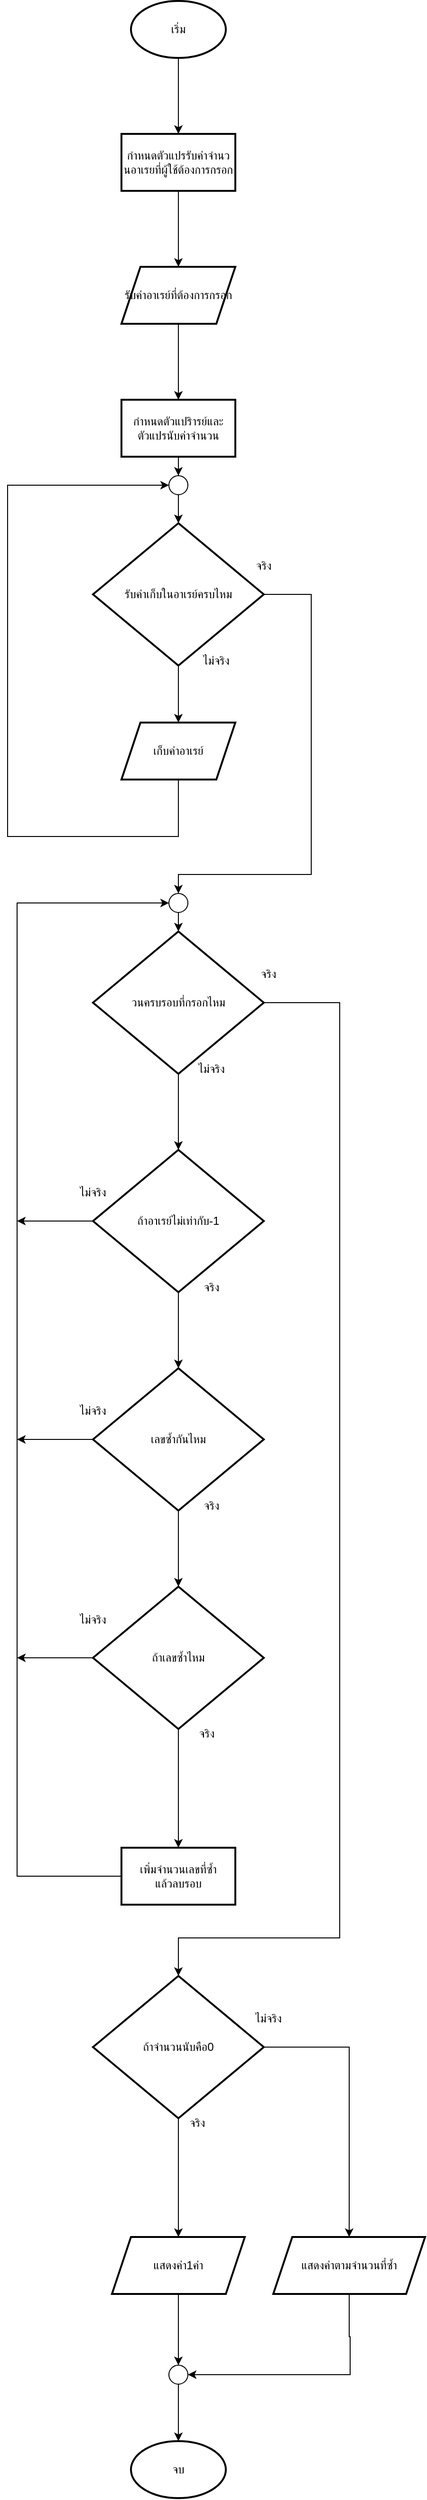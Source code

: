 <mxfile version="25.0.3">
  <diagram name="Page-1" id="nLFaysFOYPhLC4qaS4y4">
    <mxGraphModel dx="1379" dy="729" grid="1" gridSize="10" guides="1" tooltips="1" connect="1" arrows="1" fold="1" page="1" pageScale="1" pageWidth="850" pageHeight="1100" math="0" shadow="0">
      <root>
        <mxCell id="0" />
        <mxCell id="1" parent="0" />
        <mxCell id="Jl8Jq1tIBjq9XCyZrxee-3" value="" style="edgeStyle=orthogonalEdgeStyle;rounded=0;orthogonalLoop=1;jettySize=auto;html=1;" edge="1" parent="1" source="Jl8Jq1tIBjq9XCyZrxee-1" target="Jl8Jq1tIBjq9XCyZrxee-2">
          <mxGeometry relative="1" as="geometry" />
        </mxCell>
        <mxCell id="Jl8Jq1tIBjq9XCyZrxee-1" value="เริ่ม" style="strokeWidth=2;html=1;shape=mxgraph.flowchart.start_1;whiteSpace=wrap;" vertex="1" parent="1">
          <mxGeometry x="370" y="50" width="100" height="60" as="geometry" />
        </mxCell>
        <mxCell id="Jl8Jq1tIBjq9XCyZrxee-5" value="" style="edgeStyle=orthogonalEdgeStyle;rounded=0;orthogonalLoop=1;jettySize=auto;html=1;" edge="1" parent="1" source="Jl8Jq1tIBjq9XCyZrxee-2" target="Jl8Jq1tIBjq9XCyZrxee-4">
          <mxGeometry relative="1" as="geometry" />
        </mxCell>
        <mxCell id="Jl8Jq1tIBjq9XCyZrxee-2" value="กำหนดตัวแปรรับค่าจำนวนอาเรยที่ผู้ใช้ต้องการกรอก" style="whiteSpace=wrap;html=1;strokeWidth=2;" vertex="1" parent="1">
          <mxGeometry x="360" y="190" width="120" height="60" as="geometry" />
        </mxCell>
        <mxCell id="Jl8Jq1tIBjq9XCyZrxee-7" value="" style="edgeStyle=orthogonalEdgeStyle;rounded=0;orthogonalLoop=1;jettySize=auto;html=1;" edge="1" parent="1" source="Jl8Jq1tIBjq9XCyZrxee-4" target="Jl8Jq1tIBjq9XCyZrxee-6">
          <mxGeometry relative="1" as="geometry" />
        </mxCell>
        <mxCell id="Jl8Jq1tIBjq9XCyZrxee-4" value="รับค่าอาเรย์ที่ต้องการกรอก" style="shape=parallelogram;perimeter=parallelogramPerimeter;whiteSpace=wrap;html=1;fixedSize=1;strokeWidth=2;" vertex="1" parent="1">
          <mxGeometry x="360" y="330" width="120" height="60" as="geometry" />
        </mxCell>
        <mxCell id="Jl8Jq1tIBjq9XCyZrxee-9" value="" style="edgeStyle=orthogonalEdgeStyle;rounded=0;orthogonalLoop=1;jettySize=auto;html=1;" edge="1" parent="1" source="Jl8Jq1tIBjq9XCyZrxee-16" target="Jl8Jq1tIBjq9XCyZrxee-8">
          <mxGeometry relative="1" as="geometry" />
        </mxCell>
        <mxCell id="Jl8Jq1tIBjq9XCyZrxee-6" value="กำหนดตัวแปริารย์และตัวแปรนับค่าจำนวน" style="whiteSpace=wrap;html=1;strokeWidth=2;" vertex="1" parent="1">
          <mxGeometry x="360" y="470" width="120" height="60" as="geometry" />
        </mxCell>
        <mxCell id="Jl8Jq1tIBjq9XCyZrxee-14" value="" style="edgeStyle=orthogonalEdgeStyle;rounded=0;orthogonalLoop=1;jettySize=auto;html=1;" edge="1" parent="1" source="Jl8Jq1tIBjq9XCyZrxee-8" target="Jl8Jq1tIBjq9XCyZrxee-13">
          <mxGeometry relative="1" as="geometry" />
        </mxCell>
        <mxCell id="Jl8Jq1tIBjq9XCyZrxee-19" style="edgeStyle=orthogonalEdgeStyle;rounded=0;orthogonalLoop=1;jettySize=auto;html=1;entryX=0.5;entryY=0;entryDx=0;entryDy=0;entryPerimeter=0;" edge="1" parent="1" source="Jl8Jq1tIBjq9XCyZrxee-8" target="Jl8Jq1tIBjq9XCyZrxee-35">
          <mxGeometry relative="1" as="geometry">
            <mxPoint x="420" y="1000" as="targetPoint" />
            <Array as="points">
              <mxPoint x="560" y="675" />
              <mxPoint x="560" y="970" />
              <mxPoint x="420" y="970" />
            </Array>
          </mxGeometry>
        </mxCell>
        <mxCell id="Jl8Jq1tIBjq9XCyZrxee-8" value="รับค่าเก็บในอาเรย์ครบไหม" style="rhombus;whiteSpace=wrap;html=1;strokeWidth=2;" vertex="1" parent="1">
          <mxGeometry x="330" y="600" width="180" height="150" as="geometry" />
        </mxCell>
        <mxCell id="Jl8Jq1tIBjq9XCyZrxee-10" value="ไม่จริง" style="text;html=1;align=center;verticalAlign=middle;whiteSpace=wrap;rounded=0;" vertex="1" parent="1">
          <mxGeometry x="430" y="730" width="60" height="30" as="geometry" />
        </mxCell>
        <mxCell id="Jl8Jq1tIBjq9XCyZrxee-15" style="edgeStyle=orthogonalEdgeStyle;rounded=0;orthogonalLoop=1;jettySize=auto;html=1;entryX=0;entryY=0.5;entryDx=0;entryDy=0;entryPerimeter=0;" edge="1" parent="1" source="Jl8Jq1tIBjq9XCyZrxee-13" target="Jl8Jq1tIBjq9XCyZrxee-16">
          <mxGeometry relative="1" as="geometry">
            <mxPoint x="400" y="560" as="targetPoint" />
            <Array as="points">
              <mxPoint x="420" y="930" />
              <mxPoint x="240" y="930" />
              <mxPoint x="240" y="560" />
            </Array>
          </mxGeometry>
        </mxCell>
        <mxCell id="Jl8Jq1tIBjq9XCyZrxee-13" value="เก็บค่าอาเรย์" style="shape=parallelogram;perimeter=parallelogramPerimeter;whiteSpace=wrap;html=1;fixedSize=1;strokeWidth=2;" vertex="1" parent="1">
          <mxGeometry x="360" y="810" width="120" height="60" as="geometry" />
        </mxCell>
        <mxCell id="Jl8Jq1tIBjq9XCyZrxee-17" value="" style="edgeStyle=orthogonalEdgeStyle;rounded=0;orthogonalLoop=1;jettySize=auto;html=1;" edge="1" parent="1" source="Jl8Jq1tIBjq9XCyZrxee-6" target="Jl8Jq1tIBjq9XCyZrxee-16">
          <mxGeometry relative="1" as="geometry">
            <mxPoint x="420" y="530" as="sourcePoint" />
            <mxPoint x="420" y="600" as="targetPoint" />
          </mxGeometry>
        </mxCell>
        <mxCell id="Jl8Jq1tIBjq9XCyZrxee-16" value="" style="verticalLabelPosition=bottom;verticalAlign=top;html=1;shape=mxgraph.flowchart.on-page_reference;" vertex="1" parent="1">
          <mxGeometry x="410" y="550" width="20" height="20" as="geometry" />
        </mxCell>
        <mxCell id="Jl8Jq1tIBjq9XCyZrxee-18" value="จริง" style="text;html=1;align=center;verticalAlign=middle;whiteSpace=wrap;rounded=0;" vertex="1" parent="1">
          <mxGeometry x="480" y="630" width="60" height="30" as="geometry" />
        </mxCell>
        <mxCell id="Jl8Jq1tIBjq9XCyZrxee-24" value="" style="edgeStyle=orthogonalEdgeStyle;rounded=0;orthogonalLoop=1;jettySize=auto;html=1;" edge="1" parent="1" source="Jl8Jq1tIBjq9XCyZrxee-20" target="Jl8Jq1tIBjq9XCyZrxee-23">
          <mxGeometry relative="1" as="geometry" />
        </mxCell>
        <mxCell id="Jl8Jq1tIBjq9XCyZrxee-45" style="edgeStyle=orthogonalEdgeStyle;rounded=0;orthogonalLoop=1;jettySize=auto;html=1;" edge="1" parent="1" source="Jl8Jq1tIBjq9XCyZrxee-20">
          <mxGeometry relative="1" as="geometry">
            <mxPoint x="420" y="2130" as="targetPoint" />
            <Array as="points">
              <mxPoint x="590" y="1105" />
              <mxPoint x="590" y="2090" />
            </Array>
          </mxGeometry>
        </mxCell>
        <mxCell id="Jl8Jq1tIBjq9XCyZrxee-20" value="วนครบรอบที่กรอกไหม" style="rhombus;whiteSpace=wrap;html=1;strokeWidth=2;" vertex="1" parent="1">
          <mxGeometry x="330" y="1030" width="180" height="150" as="geometry" />
        </mxCell>
        <mxCell id="Jl8Jq1tIBjq9XCyZrxee-21" value="ไม่จริง" style="text;html=1;align=center;verticalAlign=middle;whiteSpace=wrap;rounded=0;" vertex="1" parent="1">
          <mxGeometry x="425" y="1160" width="60" height="30" as="geometry" />
        </mxCell>
        <mxCell id="Jl8Jq1tIBjq9XCyZrxee-22" value="จริง" style="text;html=1;align=center;verticalAlign=middle;whiteSpace=wrap;rounded=0;" vertex="1" parent="1">
          <mxGeometry x="485" y="1060" width="60" height="30" as="geometry" />
        </mxCell>
        <mxCell id="Jl8Jq1tIBjq9XCyZrxee-27" value="" style="edgeStyle=orthogonalEdgeStyle;rounded=0;orthogonalLoop=1;jettySize=auto;html=1;" edge="1" parent="1" source="Jl8Jq1tIBjq9XCyZrxee-23" target="Jl8Jq1tIBjq9XCyZrxee-26">
          <mxGeometry relative="1" as="geometry" />
        </mxCell>
        <mxCell id="Jl8Jq1tIBjq9XCyZrxee-40" style="edgeStyle=orthogonalEdgeStyle;rounded=0;orthogonalLoop=1;jettySize=auto;html=1;" edge="1" parent="1" source="Jl8Jq1tIBjq9XCyZrxee-23">
          <mxGeometry relative="1" as="geometry">
            <mxPoint x="250" y="1335" as="targetPoint" />
          </mxGeometry>
        </mxCell>
        <mxCell id="Jl8Jq1tIBjq9XCyZrxee-23" value="ถ้าอาเรย์ไม่เท่ากับ-1" style="rhombus;whiteSpace=wrap;html=1;strokeWidth=2;" vertex="1" parent="1">
          <mxGeometry x="330" y="1260" width="180" height="150" as="geometry" />
        </mxCell>
        <mxCell id="Jl8Jq1tIBjq9XCyZrxee-25" value="จริง" style="text;html=1;align=center;verticalAlign=middle;whiteSpace=wrap;rounded=0;" vertex="1" parent="1">
          <mxGeometry x="425" y="1390" width="60" height="30" as="geometry" />
        </mxCell>
        <mxCell id="Jl8Jq1tIBjq9XCyZrxee-30" value="" style="edgeStyle=orthogonalEdgeStyle;rounded=0;orthogonalLoop=1;jettySize=auto;html=1;" edge="1" parent="1" source="Jl8Jq1tIBjq9XCyZrxee-26" target="Jl8Jq1tIBjq9XCyZrxee-29">
          <mxGeometry relative="1" as="geometry" />
        </mxCell>
        <mxCell id="Jl8Jq1tIBjq9XCyZrxee-42" style="edgeStyle=orthogonalEdgeStyle;rounded=0;orthogonalLoop=1;jettySize=auto;html=1;" edge="1" parent="1" source="Jl8Jq1tIBjq9XCyZrxee-26">
          <mxGeometry relative="1" as="geometry">
            <mxPoint x="250" y="1565" as="targetPoint" />
          </mxGeometry>
        </mxCell>
        <mxCell id="Jl8Jq1tIBjq9XCyZrxee-26" value="เลขซ้ำกันไหม" style="rhombus;whiteSpace=wrap;html=1;strokeWidth=2;" vertex="1" parent="1">
          <mxGeometry x="330" y="1490" width="180" height="150" as="geometry" />
        </mxCell>
        <mxCell id="Jl8Jq1tIBjq9XCyZrxee-28" value="จริง" style="text;html=1;align=center;verticalAlign=middle;whiteSpace=wrap;rounded=0;" vertex="1" parent="1">
          <mxGeometry x="425" y="1620" width="60" height="30" as="geometry" />
        </mxCell>
        <mxCell id="Jl8Jq1tIBjq9XCyZrxee-32" value="" style="edgeStyle=orthogonalEdgeStyle;rounded=0;orthogonalLoop=1;jettySize=auto;html=1;" edge="1" parent="1" source="Jl8Jq1tIBjq9XCyZrxee-29" target="Jl8Jq1tIBjq9XCyZrxee-31">
          <mxGeometry relative="1" as="geometry" />
        </mxCell>
        <mxCell id="Jl8Jq1tIBjq9XCyZrxee-44" style="edgeStyle=orthogonalEdgeStyle;rounded=0;orthogonalLoop=1;jettySize=auto;html=1;" edge="1" parent="1" source="Jl8Jq1tIBjq9XCyZrxee-29">
          <mxGeometry relative="1" as="geometry">
            <mxPoint x="250" y="1795" as="targetPoint" />
          </mxGeometry>
        </mxCell>
        <mxCell id="Jl8Jq1tIBjq9XCyZrxee-29" value="ถ้าเลขซ้ำไหม" style="rhombus;whiteSpace=wrap;html=1;strokeWidth=2;" vertex="1" parent="1">
          <mxGeometry x="330" y="1720" width="180" height="150" as="geometry" />
        </mxCell>
        <mxCell id="Jl8Jq1tIBjq9XCyZrxee-34" style="edgeStyle=orthogonalEdgeStyle;rounded=0;orthogonalLoop=1;jettySize=auto;html=1;entryX=0;entryY=0.5;entryDx=0;entryDy=0;entryPerimeter=0;" edge="1" parent="1" source="Jl8Jq1tIBjq9XCyZrxee-31" target="Jl8Jq1tIBjq9XCyZrxee-35">
          <mxGeometry relative="1" as="geometry">
            <mxPoint x="410" y="990" as="targetPoint" />
            <Array as="points">
              <mxPoint x="250" y="2025" />
              <mxPoint x="250" y="1000" />
            </Array>
          </mxGeometry>
        </mxCell>
        <mxCell id="Jl8Jq1tIBjq9XCyZrxee-31" value="เพิ่มจำนวนเลขที่ซ้ำ&lt;div&gt;แล้วลบรอบ&lt;/div&gt;" style="whiteSpace=wrap;html=1;strokeWidth=2;" vertex="1" parent="1">
          <mxGeometry x="360" y="1995" width="120" height="60" as="geometry" />
        </mxCell>
        <mxCell id="Jl8Jq1tIBjq9XCyZrxee-33" value="จริง" style="text;html=1;align=center;verticalAlign=middle;whiteSpace=wrap;rounded=0;" vertex="1" parent="1">
          <mxGeometry x="420" y="1860" width="60" height="30" as="geometry" />
        </mxCell>
        <mxCell id="Jl8Jq1tIBjq9XCyZrxee-35" value="" style="verticalLabelPosition=bottom;verticalAlign=top;html=1;shape=mxgraph.flowchart.on-page_reference;" vertex="1" parent="1">
          <mxGeometry x="410" y="990" width="20" height="20" as="geometry" />
        </mxCell>
        <mxCell id="Jl8Jq1tIBjq9XCyZrxee-38" style="edgeStyle=orthogonalEdgeStyle;rounded=0;orthogonalLoop=1;jettySize=auto;html=1;" edge="1" parent="1" source="Jl8Jq1tIBjq9XCyZrxee-35">
          <mxGeometry relative="1" as="geometry">
            <mxPoint x="420" y="1030" as="targetPoint" />
          </mxGeometry>
        </mxCell>
        <mxCell id="Jl8Jq1tIBjq9XCyZrxee-39" value="ไม่จริง" style="text;html=1;align=center;verticalAlign=middle;whiteSpace=wrap;rounded=0;" vertex="1" parent="1">
          <mxGeometry x="300" y="1290" width="60" height="30" as="geometry" />
        </mxCell>
        <mxCell id="Jl8Jq1tIBjq9XCyZrxee-41" value="ไม่จริง" style="text;html=1;align=center;verticalAlign=middle;whiteSpace=wrap;rounded=0;" vertex="1" parent="1">
          <mxGeometry x="300" y="1520" width="60" height="30" as="geometry" />
        </mxCell>
        <mxCell id="Jl8Jq1tIBjq9XCyZrxee-43" value="ไม่จริง" style="text;html=1;align=center;verticalAlign=middle;whiteSpace=wrap;rounded=0;" vertex="1" parent="1">
          <mxGeometry x="300" y="1740" width="60" height="30" as="geometry" />
        </mxCell>
        <mxCell id="Jl8Jq1tIBjq9XCyZrxee-51" value="" style="edgeStyle=orthogonalEdgeStyle;rounded=0;orthogonalLoop=1;jettySize=auto;html=1;" edge="1" parent="1" source="Jl8Jq1tIBjq9XCyZrxee-47" target="Jl8Jq1tIBjq9XCyZrxee-50">
          <mxGeometry relative="1" as="geometry" />
        </mxCell>
        <mxCell id="Jl8Jq1tIBjq9XCyZrxee-57" style="edgeStyle=orthogonalEdgeStyle;rounded=0;orthogonalLoop=1;jettySize=auto;html=1;entryX=0.5;entryY=0;entryDx=0;entryDy=0;" edge="1" parent="1" source="Jl8Jq1tIBjq9XCyZrxee-47" target="Jl8Jq1tIBjq9XCyZrxee-55">
          <mxGeometry relative="1" as="geometry" />
        </mxCell>
        <mxCell id="Jl8Jq1tIBjq9XCyZrxee-47" value="ถ้าจำนวนนับคือ0" style="rhombus;whiteSpace=wrap;html=1;strokeWidth=2;" vertex="1" parent="1">
          <mxGeometry x="330" y="2130" width="180" height="150" as="geometry" />
        </mxCell>
        <mxCell id="Jl8Jq1tIBjq9XCyZrxee-60" style="edgeStyle=orthogonalEdgeStyle;rounded=0;orthogonalLoop=1;jettySize=auto;html=1;entryX=0.5;entryY=0;entryDx=0;entryDy=0;entryPerimeter=0;" edge="1" parent="1" source="Jl8Jq1tIBjq9XCyZrxee-50" target="Jl8Jq1tIBjq9XCyZrxee-62">
          <mxGeometry relative="1" as="geometry">
            <mxPoint x="420" y="2530" as="targetPoint" />
          </mxGeometry>
        </mxCell>
        <mxCell id="Jl8Jq1tIBjq9XCyZrxee-50" value="แสดงค่า1ค่า" style="shape=parallelogram;perimeter=parallelogramPerimeter;whiteSpace=wrap;html=1;fixedSize=1;strokeWidth=2;" vertex="1" parent="1">
          <mxGeometry x="350" y="2405" width="140" height="60" as="geometry" />
        </mxCell>
        <mxCell id="Jl8Jq1tIBjq9XCyZrxee-52" value="จริง" style="text;html=1;align=center;verticalAlign=middle;whiteSpace=wrap;rounded=0;" vertex="1" parent="1">
          <mxGeometry x="410" y="2270" width="60" height="30" as="geometry" />
        </mxCell>
        <mxCell id="Jl8Jq1tIBjq9XCyZrxee-53" value="ไม่จริง" style="text;html=1;align=center;verticalAlign=middle;whiteSpace=wrap;rounded=0;" vertex="1" parent="1">
          <mxGeometry x="485" y="2160" width="60" height="30" as="geometry" />
        </mxCell>
        <mxCell id="Jl8Jq1tIBjq9XCyZrxee-59" style="edgeStyle=orthogonalEdgeStyle;rounded=0;orthogonalLoop=1;jettySize=auto;html=1;entryX=1;entryY=0.5;entryDx=0;entryDy=0;entryPerimeter=0;" edge="1" parent="1" source="Jl8Jq1tIBjq9XCyZrxee-55" target="Jl8Jq1tIBjq9XCyZrxee-62">
          <mxGeometry relative="1" as="geometry">
            <mxPoint x="420" y="2620" as="targetPoint" />
            <Array as="points">
              <mxPoint x="600" y="2510" />
              <mxPoint x="601" y="2510" />
              <mxPoint x="601" y="2550" />
            </Array>
          </mxGeometry>
        </mxCell>
        <mxCell id="Jl8Jq1tIBjq9XCyZrxee-55" value="แสดงค่าตามจำนวนที่ซ้ำ" style="shape=parallelogram;perimeter=parallelogramPerimeter;whiteSpace=wrap;html=1;fixedSize=1;strokeWidth=2;" vertex="1" parent="1">
          <mxGeometry x="520" y="2405" width="160" height="60" as="geometry" />
        </mxCell>
        <mxCell id="Jl8Jq1tIBjq9XCyZrxee-61" value="จบ" style="strokeWidth=2;html=1;shape=mxgraph.flowchart.start_1;whiteSpace=wrap;" vertex="1" parent="1">
          <mxGeometry x="370" y="2620" width="100" height="60" as="geometry" />
        </mxCell>
        <mxCell id="Jl8Jq1tIBjq9XCyZrxee-62" value="" style="verticalLabelPosition=bottom;verticalAlign=top;html=1;shape=mxgraph.flowchart.on-page_reference;" vertex="1" parent="1">
          <mxGeometry x="410" y="2540" width="20" height="20" as="geometry" />
        </mxCell>
        <mxCell id="Jl8Jq1tIBjq9XCyZrxee-64" style="edgeStyle=orthogonalEdgeStyle;rounded=0;orthogonalLoop=1;jettySize=auto;html=1;entryX=0.5;entryY=0;entryDx=0;entryDy=0;entryPerimeter=0;" edge="1" parent="1" source="Jl8Jq1tIBjq9XCyZrxee-62" target="Jl8Jq1tIBjq9XCyZrxee-61">
          <mxGeometry relative="1" as="geometry" />
        </mxCell>
      </root>
    </mxGraphModel>
  </diagram>
</mxfile>
